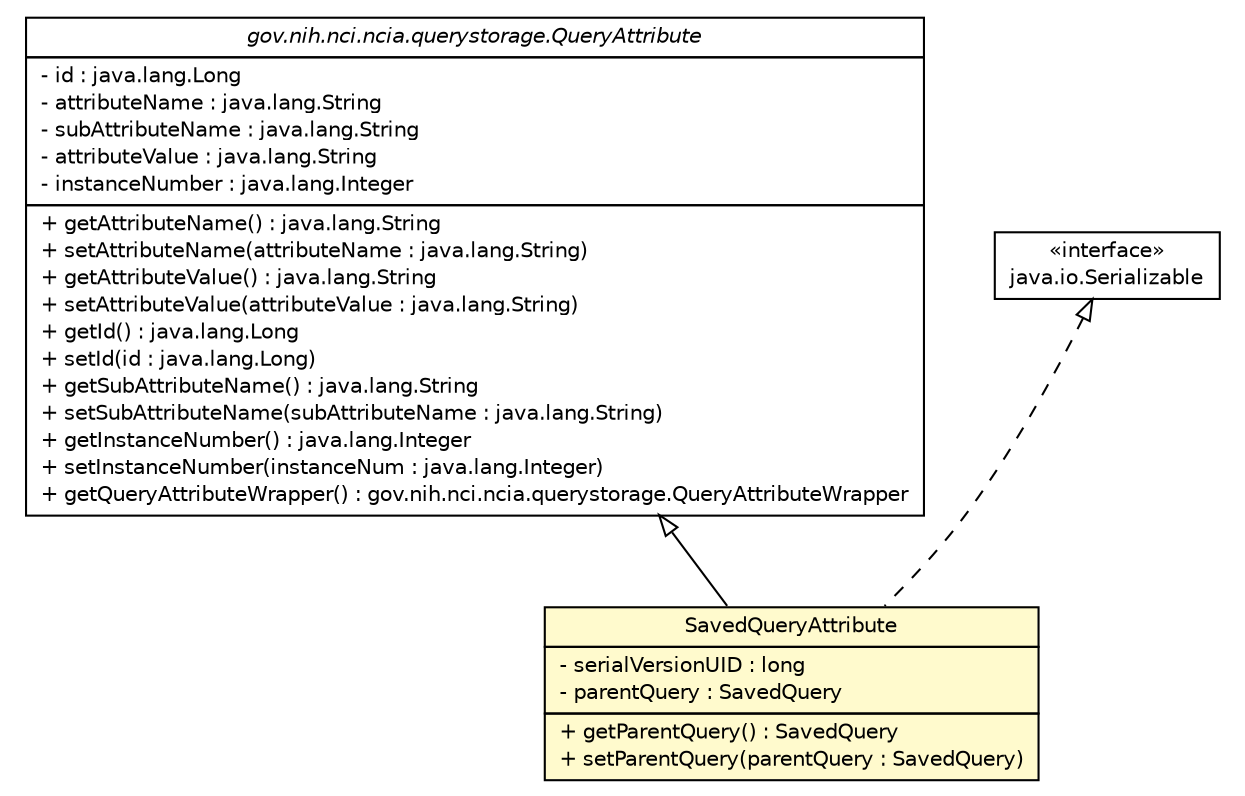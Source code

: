 #!/usr/local/bin/dot
#
# Class diagram 
# Generated by UmlGraph version 4.8 (http://www.spinellis.gr/sw/umlgraph)
#

digraph G {
	edge [fontname="Helvetica",fontsize=10,labelfontname="Helvetica",labelfontsize=10];
	node [fontname="Helvetica",fontsize=10,shape=plaintext];
	// gov.nih.nci.ncia.querystorage.QueryAttribute
	c62304 [label=<<table border="0" cellborder="1" cellspacing="0" cellpadding="2" port="p" href="../querystorage/QueryAttribute.html">
		<tr><td><table border="0" cellspacing="0" cellpadding="1">
			<tr><td><font face="Helvetica-Oblique"> gov.nih.nci.ncia.querystorage.QueryAttribute </font></td></tr>
		</table></td></tr>
		<tr><td><table border="0" cellspacing="0" cellpadding="1">
			<tr><td align="left"> - id : java.lang.Long </td></tr>
			<tr><td align="left"> - attributeName : java.lang.String </td></tr>
			<tr><td align="left"> - subAttributeName : java.lang.String </td></tr>
			<tr><td align="left"> - attributeValue : java.lang.String </td></tr>
			<tr><td align="left"> - instanceNumber : java.lang.Integer </td></tr>
		</table></td></tr>
		<tr><td><table border="0" cellspacing="0" cellpadding="1">
			<tr><td align="left"> + getAttributeName() : java.lang.String </td></tr>
			<tr><td align="left"> + setAttributeName(attributeName : java.lang.String) </td></tr>
			<tr><td align="left"> + getAttributeValue() : java.lang.String </td></tr>
			<tr><td align="left"> + setAttributeValue(attributeValue : java.lang.String) </td></tr>
			<tr><td align="left"> + getId() : java.lang.Long </td></tr>
			<tr><td align="left"> + setId(id : java.lang.Long) </td></tr>
			<tr><td align="left"> + getSubAttributeName() : java.lang.String </td></tr>
			<tr><td align="left"> + setSubAttributeName(subAttributeName : java.lang.String) </td></tr>
			<tr><td align="left"> + getInstanceNumber() : java.lang.Integer </td></tr>
			<tr><td align="left"> + setInstanceNumber(instanceNum : java.lang.Integer) </td></tr>
			<tr><td align="left"> + getQueryAttributeWrapper() : gov.nih.nci.ncia.querystorage.QueryAttributeWrapper </td></tr>
		</table></td></tr>
		</table>>, fontname="Helvetica", fontcolor="black", fontsize=10.0];
	// gov.nih.nci.ncia.updateabledomain.SavedQueryAttribute
	c62353 [label=<<table border="0" cellborder="1" cellspacing="0" cellpadding="2" port="p" bgcolor="lemonChiffon" href="./SavedQueryAttribute.html">
		<tr><td><table border="0" cellspacing="0" cellpadding="1">
			<tr><td> SavedQueryAttribute </td></tr>
		</table></td></tr>
		<tr><td><table border="0" cellspacing="0" cellpadding="1">
			<tr><td align="left"> - serialVersionUID : long </td></tr>
			<tr><td align="left"> - parentQuery : SavedQuery </td></tr>
		</table></td></tr>
		<tr><td><table border="0" cellspacing="0" cellpadding="1">
			<tr><td align="left"> + getParentQuery() : SavedQuery </td></tr>
			<tr><td align="left"> + setParentQuery(parentQuery : SavedQuery) </td></tr>
		</table></td></tr>
		</table>>, fontname="Helvetica", fontcolor="black", fontsize=10.0];
	//gov.nih.nci.ncia.updateabledomain.SavedQueryAttribute extends gov.nih.nci.ncia.querystorage.QueryAttribute
	c62304:p -> c62353:p [dir=back,arrowtail=empty];
	//gov.nih.nci.ncia.updateabledomain.SavedQueryAttribute implements java.io.Serializable
	c62386:p -> c62353:p [dir=back,arrowtail=empty,style=dashed];
	// java.io.Serializable
	c62386 [label=<<table border="0" cellborder="1" cellspacing="0" cellpadding="2" port="p" href="http://java.sun.com/j2se/1.4.2/docs/api/java/io/Serializable.html">
		<tr><td><table border="0" cellspacing="0" cellpadding="1">
			<tr><td> &laquo;interface&raquo; </td></tr>
			<tr><td> java.io.Serializable </td></tr>
		</table></td></tr>
		</table>>, fontname="Helvetica", fontcolor="black", fontsize=10.0];
}

